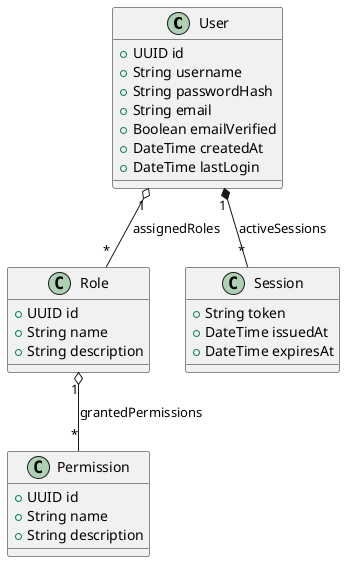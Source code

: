 @startuml
'== User & RBAC Domain Model ==

class User {
    +UUID id
    +String username
    +String passwordHash
    +String email
    +Boolean emailVerified
    +DateTime createdAt
    +DateTime lastLogin
}

class Role {
    +UUID id
    +String name
    +String description
}

class Permission {
    +UUID id
    +String name
    +String description
}

class Session {
    +String token
    +DateTime issuedAt
    +DateTime expiresAt
}

' A user aggregates roles (roles exist independently)
User "1" o-- "*" Role            : assignedRoles

' A role aggregates permissions (permissions exist independently)
Role "1" o-- "*" Permission      : grantedPermissions

' A user composes sessions (sessions lifecycle bound to user)
User "1" *-- "*" Session         : activeSessions
@enduml

